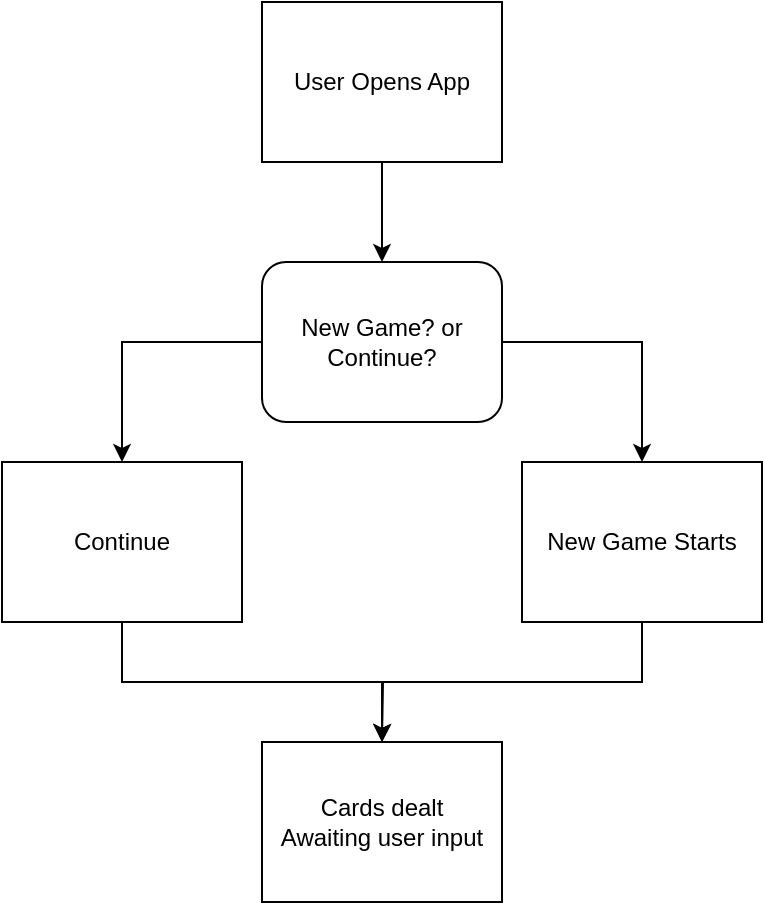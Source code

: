 <mxfile version="14.5.1" type="github">
  <diagram id="rTNtYrn7hHBPd-B_lGoH" name="Page-1">
    <mxGraphModel dx="1791" dy="1101" grid="1" gridSize="10" guides="1" tooltips="1" connect="1" arrows="1" fold="1" page="1" pageScale="1" pageWidth="850" pageHeight="1100" math="0" shadow="0">
      <root>
        <mxCell id="0" />
        <mxCell id="1" parent="0" />
        <mxCell id="QM8wQPkqBQmamn_CLQ5U-1" value="" style="edgeStyle=orthogonalEdgeStyle;rounded=0;orthogonalLoop=1;jettySize=auto;html=1;" edge="1" parent="1" source="QM8wQPkqBQmamn_CLQ5U-2" target="QM8wQPkqBQmamn_CLQ5U-5">
          <mxGeometry relative="1" as="geometry" />
        </mxCell>
        <mxCell id="QM8wQPkqBQmamn_CLQ5U-2" value="User Opens App" style="rounded=0;whiteSpace=wrap;html=1;" vertex="1" parent="1">
          <mxGeometry x="365" y="20" width="120" height="80" as="geometry" />
        </mxCell>
        <mxCell id="QM8wQPkqBQmamn_CLQ5U-3" value="" style="edgeStyle=orthogonalEdgeStyle;rounded=0;orthogonalLoop=1;jettySize=auto;html=1;" edge="1" parent="1" source="QM8wQPkqBQmamn_CLQ5U-5" target="QM8wQPkqBQmamn_CLQ5U-7">
          <mxGeometry relative="1" as="geometry" />
        </mxCell>
        <mxCell id="QM8wQPkqBQmamn_CLQ5U-4" value="" style="edgeStyle=orthogonalEdgeStyle;rounded=0;orthogonalLoop=1;jettySize=auto;html=1;" edge="1" parent="1" source="QM8wQPkqBQmamn_CLQ5U-5" target="QM8wQPkqBQmamn_CLQ5U-9">
          <mxGeometry relative="1" as="geometry" />
        </mxCell>
        <mxCell id="QM8wQPkqBQmamn_CLQ5U-5" value="New Game? or&lt;br&gt;Continue?" style="rounded=1;whiteSpace=wrap;html=1;glass=0;" vertex="1" parent="1">
          <mxGeometry x="365" y="150" width="120" height="80" as="geometry" />
        </mxCell>
        <mxCell id="QM8wQPkqBQmamn_CLQ5U-6" style="edgeStyle=orthogonalEdgeStyle;rounded=0;orthogonalLoop=1;jettySize=auto;html=1;exitX=0.5;exitY=1;exitDx=0;exitDy=0;" edge="1" parent="1" source="QM8wQPkqBQmamn_CLQ5U-7">
          <mxGeometry relative="1" as="geometry">
            <mxPoint x="425" y="390" as="targetPoint" />
          </mxGeometry>
        </mxCell>
        <mxCell id="QM8wQPkqBQmamn_CLQ5U-7" value="New Game Starts" style="rounded=0;whiteSpace=wrap;html=1;" vertex="1" parent="1">
          <mxGeometry x="495" y="250" width="120" height="80" as="geometry" />
        </mxCell>
        <mxCell id="QM8wQPkqBQmamn_CLQ5U-8" value="" style="edgeStyle=orthogonalEdgeStyle;rounded=0;orthogonalLoop=1;jettySize=auto;html=1;exitX=0.5;exitY=1;exitDx=0;exitDy=0;" edge="1" parent="1" source="QM8wQPkqBQmamn_CLQ5U-9" target="QM8wQPkqBQmamn_CLQ5U-10">
          <mxGeometry relative="1" as="geometry" />
        </mxCell>
        <mxCell id="QM8wQPkqBQmamn_CLQ5U-9" value="Continue" style="rounded=0;whiteSpace=wrap;html=1;" vertex="1" parent="1">
          <mxGeometry x="235" y="250" width="120" height="80" as="geometry" />
        </mxCell>
        <mxCell id="QM8wQPkqBQmamn_CLQ5U-10" value="Cards dealt&lt;br&gt;Awaiting user input" style="rounded=0;whiteSpace=wrap;html=1;" vertex="1" parent="1">
          <mxGeometry x="365" y="390" width="120" height="80" as="geometry" />
        </mxCell>
      </root>
    </mxGraphModel>
  </diagram>
</mxfile>
